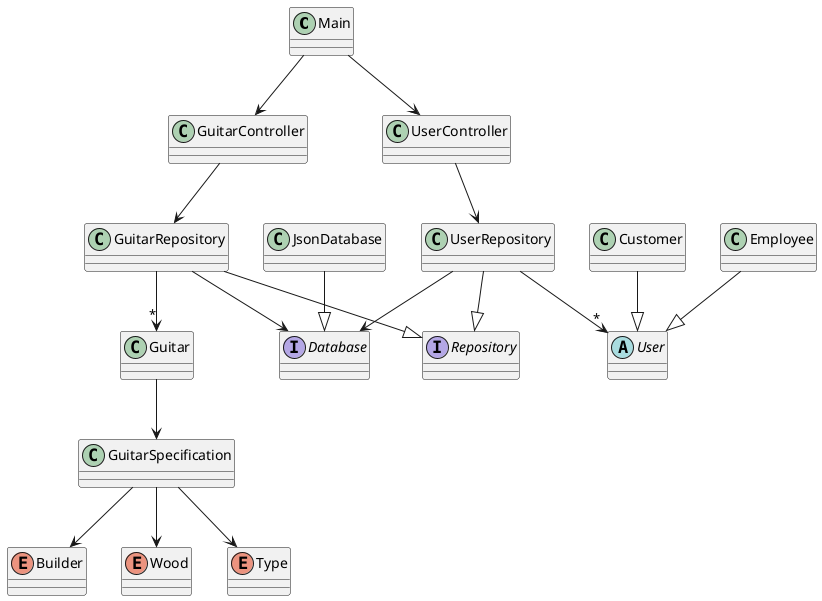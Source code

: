 @startuml "Guitar Shop"

class Main{
    
}

class Guitar{

}
class GuitarSpecification{

}

interface Repository{

}
class GuitarRepository{

}

class GuitarController{

}

enum Builder{

}
enum Wood{

}
enum Type{

}

interface Database{

}
class JsonDatabase {

}

abstract class User{

}

class UserRepository{

}

class UserController{

}

class Employee{

}
class Customer{

}

Guitar --> GuitarSpecification
GuitarRepository --|> Repository
GuitarRepository --> Database

GuitarController --> GuitarRepository
GuitarRepository --> "*" Guitar
GuitarSpecification --> Builder
GuitarSpecification --> Wood
GuitarSpecification --> Type
JsonDatabase --|> Database

Customer --|> User
Employee --|> User
UserRepository --|> Repository
UserRepository --> Database
UserController --> UserRepository
UserRepository --> "*" User
Main --> UserController
Main --> GuitarController

@enduml